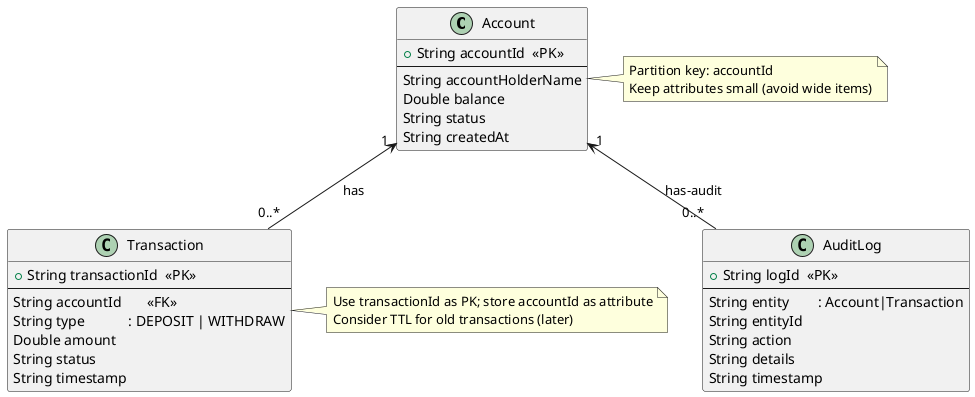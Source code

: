 @startuml
' Simple ER-style diagram for Banking Transaction System (MVP)

class Account {
  +String accountId  <<PK>>
  --
  String accountHolderName
  Double balance
  String status
  String createdAt
}

class Transaction {
  +String transactionId  <<PK>>
  --
  String accountId       <<FK>>
  String type            : DEPOSIT | WITHDRAW
  Double amount
  String status
  String timestamp
}

class AuditLog {
  +String logId  <<PK>>
  --
  String entity        : Account|Transaction
  String entityId
  String action
  String details
  String timestamp
}

' relationships (conceptual)
Account "1" <-- "0..*" Transaction : "has"
Account "1" <-- "0..*" AuditLog : "has-audit"

note right of Account
  Partition key: accountId
  Keep attributes small (avoid wide items)
end note

note right of Transaction
  Use transactionId as PK; store accountId as attribute
  Consider TTL for old transactions (later)
end note

@enduml